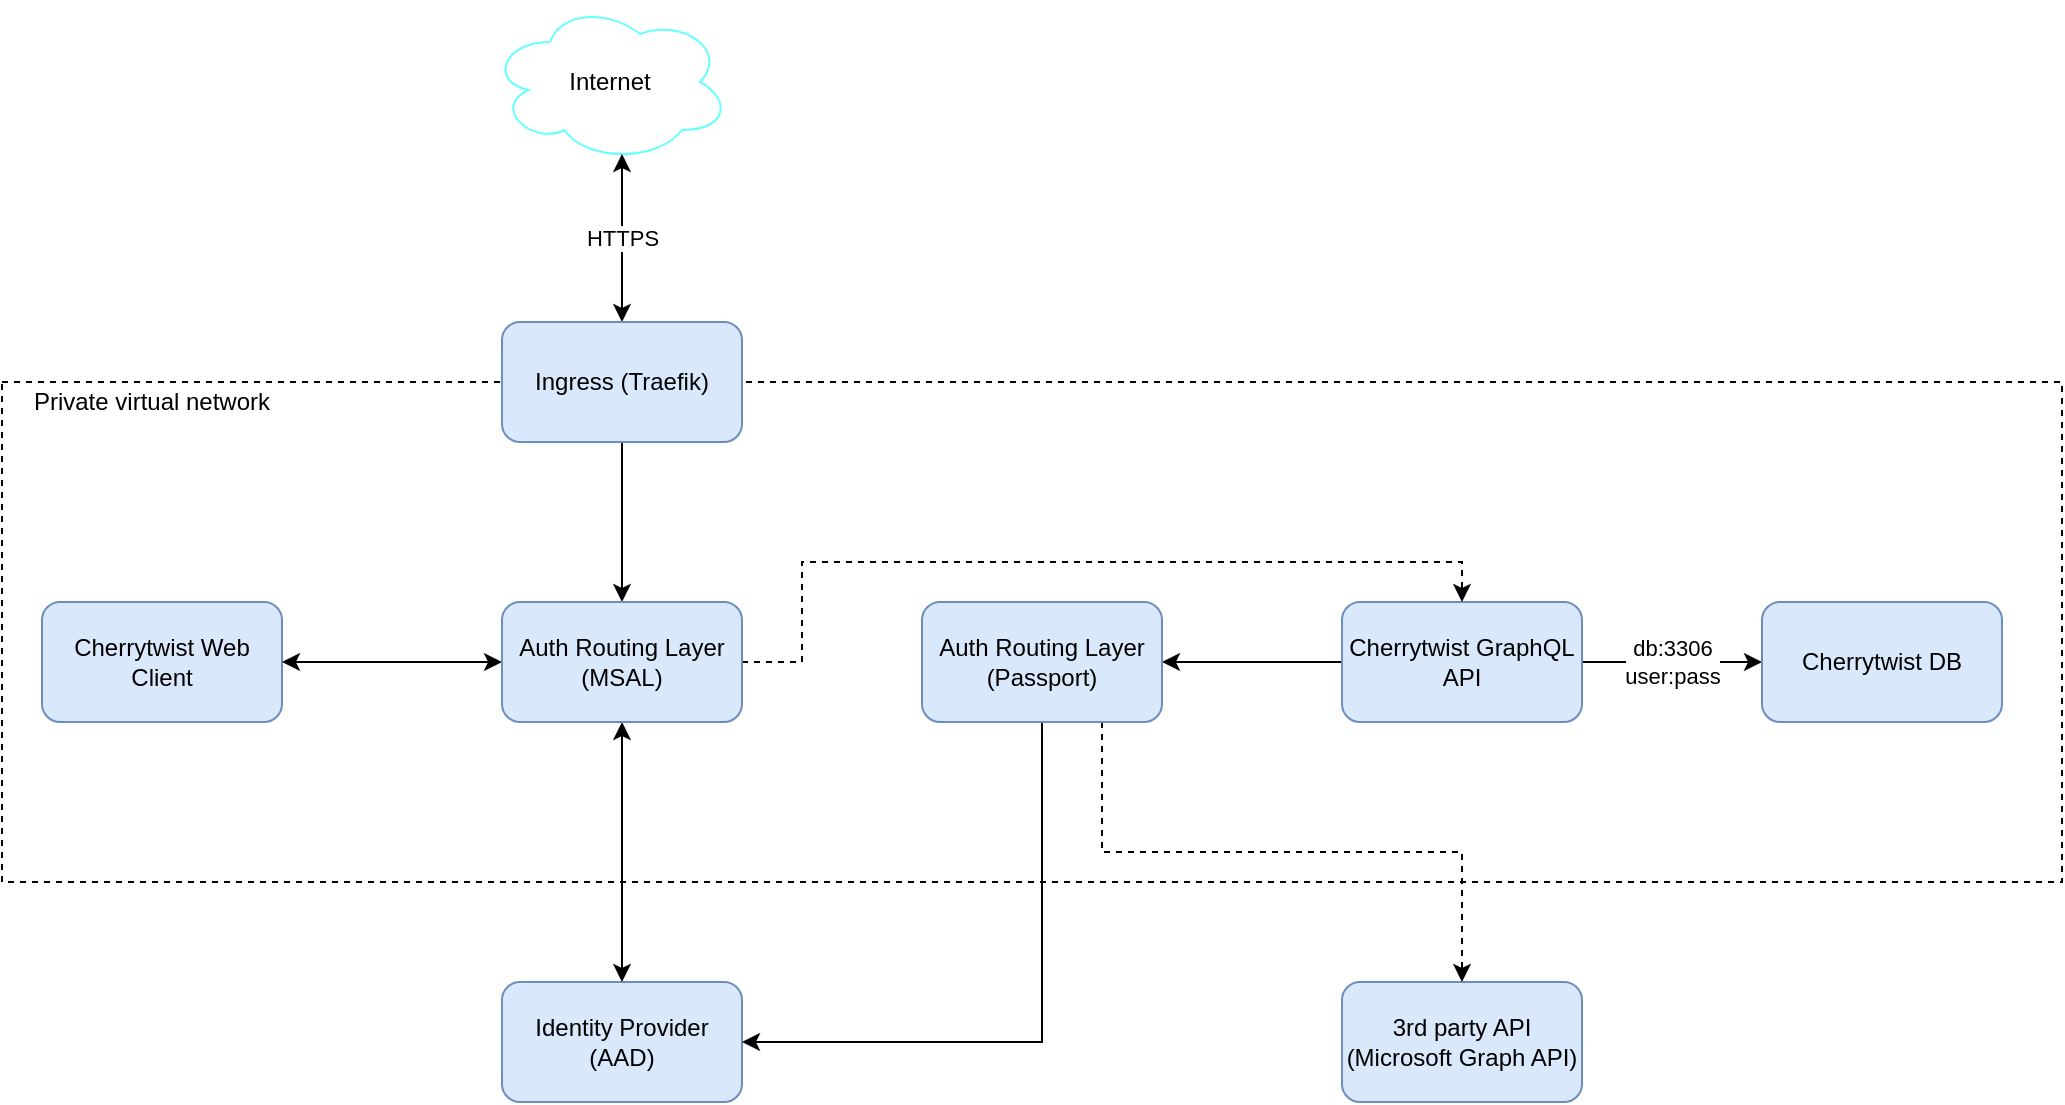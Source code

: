 <mxfile version="13.7.9" type="device"><diagram id="yhnRpOu-7XkXxOL9M_xF" name="Page-1"><mxGraphModel dx="2066" dy="1265" grid="1" gridSize="10" guides="1" tooltips="1" connect="1" arrows="1" fold="1" page="1" pageScale="1" pageWidth="827" pageHeight="1169" math="0" shadow="0"><root><mxCell id="0"/><mxCell id="1" parent="0"/><mxCell id="K3fryldfxni3rjtkr0Uk-33" value="" style="rounded=0;whiteSpace=wrap;html=1;dashed=1;" vertex="1" parent="1"><mxGeometry x="50" y="360" width="1030" height="250" as="geometry"/></mxCell><mxCell id="K3fryldfxni3rjtkr0Uk-1" value="Internet" style="ellipse;shape=cloud;whiteSpace=wrap;html=1;strokeColor=#66FFFF;" vertex="1" parent="1"><mxGeometry x="294" y="170" width="120" height="80" as="geometry"/></mxCell><mxCell id="K3fryldfxni3rjtkr0Uk-2" value="Identity Provider (AAD)" style="rounded=1;whiteSpace=wrap;html=1;fillColor=#dae8fc;strokeColor=#6c8ebf;" vertex="1" parent="1"><mxGeometry x="300" y="660" width="120" height="60" as="geometry"/></mxCell><mxCell id="K3fryldfxni3rjtkr0Uk-3" value="HTTPS" style="endArrow=classic;startArrow=classic;html=1;entryX=0.55;entryY=0.95;entryDx=0;entryDy=0;entryPerimeter=0;exitX=0.5;exitY=0;exitDx=0;exitDy=0;" edge="1" parent="1" source="K3fryldfxni3rjtkr0Uk-4" target="K3fryldfxni3rjtkr0Uk-1"><mxGeometry width="50" height="50" relative="1" as="geometry"><mxPoint x="590" y="660" as="sourcePoint"/><mxPoint x="640" y="610" as="targetPoint"/></mxGeometry></mxCell><mxCell id="K3fryldfxni3rjtkr0Uk-22" style="edgeStyle=orthogonalEdgeStyle;rounded=0;orthogonalLoop=1;jettySize=auto;html=1;exitX=0.5;exitY=1;exitDx=0;exitDy=0;entryX=0.5;entryY=0;entryDx=0;entryDy=0;" edge="1" parent="1" source="K3fryldfxni3rjtkr0Uk-4" target="K3fryldfxni3rjtkr0Uk-20"><mxGeometry relative="1" as="geometry"/></mxCell><mxCell id="K3fryldfxni3rjtkr0Uk-4" value="Ingress (Traefik)" style="rounded=1;whiteSpace=wrap;html=1;fillColor=#dae8fc;strokeColor=#6c8ebf;" vertex="1" parent="1"><mxGeometry x="300" y="330" width="120" height="60" as="geometry"/></mxCell><mxCell id="K3fryldfxni3rjtkr0Uk-5" value="Cherrytwist Web Client" style="rounded=1;whiteSpace=wrap;html=1;fillColor=#dae8fc;strokeColor=#6c8ebf;" vertex="1" parent="1"><mxGeometry x="70" y="470" width="120" height="60" as="geometry"/></mxCell><mxCell id="K3fryldfxni3rjtkr0Uk-28" style="edgeStyle=none;rounded=0;orthogonalLoop=1;jettySize=auto;html=1;exitX=0;exitY=0.5;exitDx=0;exitDy=0;entryX=1;entryY=0.5;entryDx=0;entryDy=0;startArrow=none;startFill=0;" edge="1" parent="1" source="K3fryldfxni3rjtkr0Uk-6" target="K3fryldfxni3rjtkr0Uk-27"><mxGeometry relative="1" as="geometry"/></mxCell><mxCell id="K3fryldfxni3rjtkr0Uk-35" value="db:3306&lt;br&gt;user:pass" style="edgeStyle=orthogonalEdgeStyle;rounded=0;orthogonalLoop=1;jettySize=auto;html=1;exitX=1;exitY=0.5;exitDx=0;exitDy=0;entryX=0;entryY=0.5;entryDx=0;entryDy=0;startArrow=none;startFill=0;" edge="1" parent="1" source="K3fryldfxni3rjtkr0Uk-6" target="K3fryldfxni3rjtkr0Uk-34"><mxGeometry relative="1" as="geometry"/></mxCell><mxCell id="K3fryldfxni3rjtkr0Uk-6" value="Cherrytwist GraphQL API" style="rounded=1;whiteSpace=wrap;html=1;fillColor=#dae8fc;strokeColor=#6c8ebf;" vertex="1" parent="1"><mxGeometry x="720" y="470" width="120" height="60" as="geometry"/></mxCell><mxCell id="K3fryldfxni3rjtkr0Uk-14" value="3rd party API (Microsoft Graph API)" style="rounded=1;whiteSpace=wrap;html=1;fillColor=#dae8fc;strokeColor=#6c8ebf;" vertex="1" parent="1"><mxGeometry x="720" y="660" width="120" height="60" as="geometry"/></mxCell><mxCell id="K3fryldfxni3rjtkr0Uk-23" style="rounded=0;orthogonalLoop=1;jettySize=auto;html=1;exitX=0.5;exitY=1;exitDx=0;exitDy=0;entryX=0.5;entryY=0;entryDx=0;entryDy=0;startArrow=classic;startFill=1;" edge="1" parent="1" source="K3fryldfxni3rjtkr0Uk-20" target="K3fryldfxni3rjtkr0Uk-2"><mxGeometry relative="1" as="geometry"/></mxCell><mxCell id="K3fryldfxni3rjtkr0Uk-24" style="edgeStyle=none;rounded=0;orthogonalLoop=1;jettySize=auto;html=1;exitX=0;exitY=0.5;exitDx=0;exitDy=0;entryX=1;entryY=0.5;entryDx=0;entryDy=0;startArrow=classic;startFill=1;" edge="1" parent="1" source="K3fryldfxni3rjtkr0Uk-20" target="K3fryldfxni3rjtkr0Uk-5"><mxGeometry relative="1" as="geometry"/></mxCell><mxCell id="K3fryldfxni3rjtkr0Uk-31" style="edgeStyle=orthogonalEdgeStyle;rounded=0;orthogonalLoop=1;jettySize=auto;html=1;exitX=1;exitY=0.5;exitDx=0;exitDy=0;entryX=0.5;entryY=0;entryDx=0;entryDy=0;startArrow=none;startFill=0;dashed=1;" edge="1" parent="1" source="K3fryldfxni3rjtkr0Uk-20" target="K3fryldfxni3rjtkr0Uk-6"><mxGeometry relative="1" as="geometry"><Array as="points"><mxPoint x="450" y="500"/><mxPoint x="450" y="450"/><mxPoint x="780" y="450"/></Array></mxGeometry></mxCell><mxCell id="K3fryldfxni3rjtkr0Uk-20" value="Auth Routing Layer (MSAL)" style="rounded=1;whiteSpace=wrap;html=1;fillColor=#dae8fc;strokeColor=#6c8ebf;" vertex="1" parent="1"><mxGeometry x="300" y="470" width="120" height="60" as="geometry"/></mxCell><mxCell id="K3fryldfxni3rjtkr0Uk-30" style="edgeStyle=orthogonalEdgeStyle;rounded=0;orthogonalLoop=1;jettySize=auto;html=1;exitX=0.5;exitY=1;exitDx=0;exitDy=0;entryX=1;entryY=0.5;entryDx=0;entryDy=0;startArrow=none;startFill=0;" edge="1" parent="1" source="K3fryldfxni3rjtkr0Uk-27" target="K3fryldfxni3rjtkr0Uk-2"><mxGeometry relative="1" as="geometry"/></mxCell><mxCell id="K3fryldfxni3rjtkr0Uk-32" style="edgeStyle=orthogonalEdgeStyle;rounded=0;orthogonalLoop=1;jettySize=auto;html=1;exitX=0.75;exitY=1;exitDx=0;exitDy=0;entryX=0.5;entryY=0;entryDx=0;entryDy=0;dashed=1;startArrow=none;startFill=0;" edge="1" parent="1" source="K3fryldfxni3rjtkr0Uk-27" target="K3fryldfxni3rjtkr0Uk-14"><mxGeometry relative="1" as="geometry"/></mxCell><mxCell id="K3fryldfxni3rjtkr0Uk-27" value="Auth Routing Layer (Passport)" style="rounded=1;whiteSpace=wrap;html=1;fillColor=#dae8fc;strokeColor=#6c8ebf;" vertex="1" parent="1"><mxGeometry x="510" y="470" width="120" height="60" as="geometry"/></mxCell><mxCell id="K3fryldfxni3rjtkr0Uk-34" value="Cherrytwist DB" style="rounded=1;whiteSpace=wrap;html=1;fillColor=#dae8fc;strokeColor=#6c8ebf;" vertex="1" parent="1"><mxGeometry x="930" y="470" width="120" height="60" as="geometry"/></mxCell><mxCell id="K3fryldfxni3rjtkr0Uk-36" value="Private virtual network" style="text;html=1;strokeColor=none;fillColor=none;align=center;verticalAlign=middle;whiteSpace=wrap;rounded=0;dashed=1;" vertex="1" parent="1"><mxGeometry x="60" y="360" width="130" height="20" as="geometry"/></mxCell></root></mxGraphModel></diagram></mxfile>